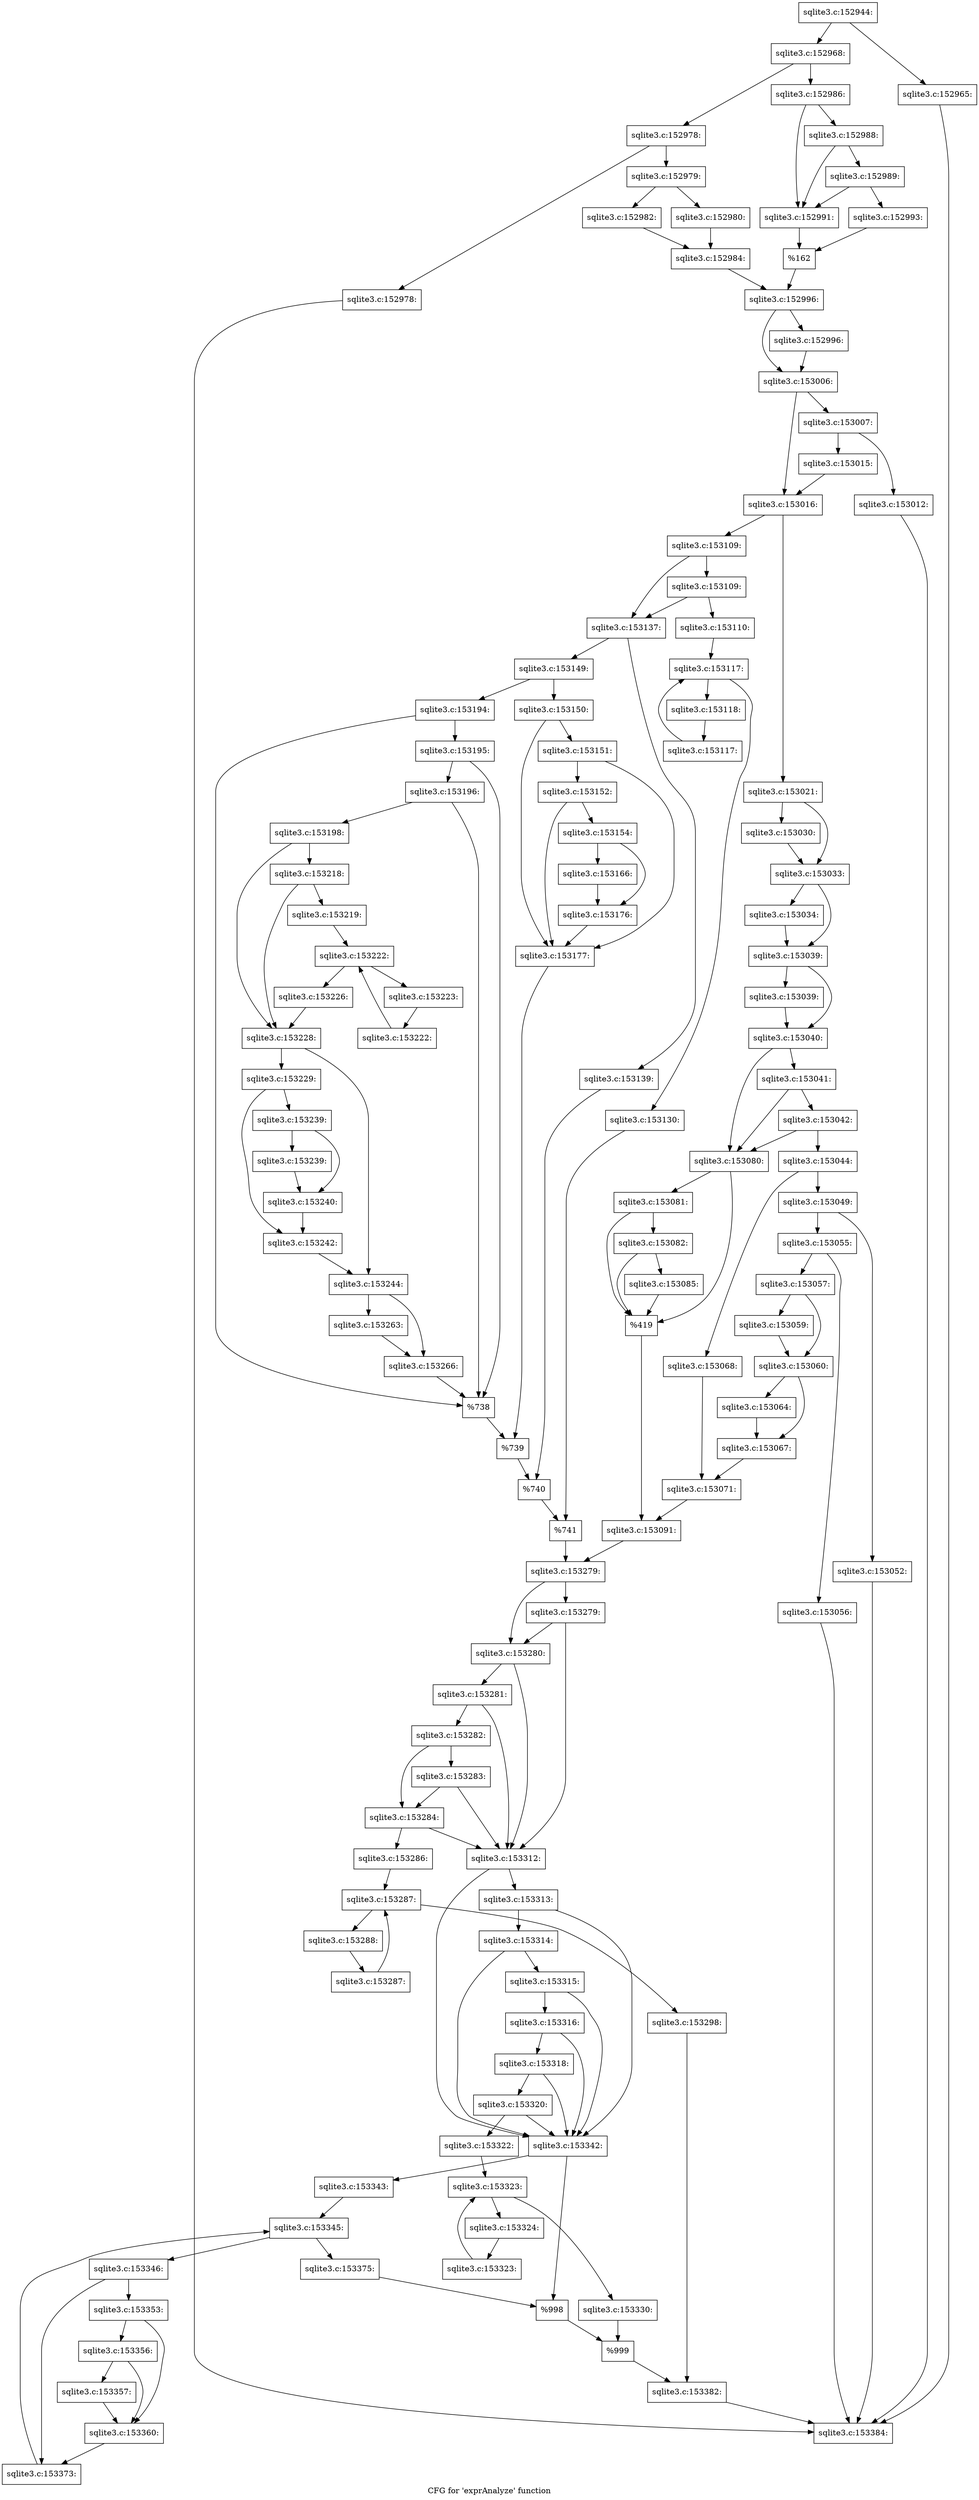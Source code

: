 digraph "CFG for 'exprAnalyze' function" {
	label="CFG for 'exprAnalyze' function";

	Node0x55c0f66469d0 [shape=record,label="{sqlite3.c:152944:}"];
	Node0x55c0f66469d0 -> Node0x55c0f95609b0;
	Node0x55c0f66469d0 -> Node0x55c0f9560a00;
	Node0x55c0f95609b0 [shape=record,label="{sqlite3.c:152965:}"];
	Node0x55c0f95609b0 -> Node0x55c0f955c500;
	Node0x55c0f9560a00 [shape=record,label="{sqlite3.c:152968:}"];
	Node0x55c0f9560a00 -> Node0x55c0f6646c50;
	Node0x55c0f9560a00 -> Node0x55c0f95629e0;
	Node0x55c0f6646c50 [shape=record,label="{sqlite3.c:152978:}"];
	Node0x55c0f6646c50 -> Node0x55c0f9562d40;
	Node0x55c0f6646c50 -> Node0x55c0f9562d90;
	Node0x55c0f9562d40 [shape=record,label="{sqlite3.c:152978:}"];
	Node0x55c0f9562d40 -> Node0x55c0f955c500;
	Node0x55c0f9562d90 [shape=record,label="{sqlite3.c:152979:}"];
	Node0x55c0f9562d90 -> Node0x55c0f95631a0;
	Node0x55c0f9562d90 -> Node0x55c0f9563240;
	Node0x55c0f95631a0 [shape=record,label="{sqlite3.c:152980:}"];
	Node0x55c0f95631a0 -> Node0x55c0f95631f0;
	Node0x55c0f9563240 [shape=record,label="{sqlite3.c:152982:}"];
	Node0x55c0f9563240 -> Node0x55c0f95631f0;
	Node0x55c0f95631f0 [shape=record,label="{sqlite3.c:152984:}"];
	Node0x55c0f95631f0 -> Node0x55c0f9562460;
	Node0x55c0f95629e0 [shape=record,label="{sqlite3.c:152986:}"];
	Node0x55c0f95629e0 -> Node0x55c0f6646ca0;
	Node0x55c0f95629e0 -> Node0x55c0f9565440;
	Node0x55c0f9565440 [shape=record,label="{sqlite3.c:152988:}"];
	Node0x55c0f9565440 -> Node0x55c0f6646ca0;
	Node0x55c0f9565440 -> Node0x55c0f95653c0;
	Node0x55c0f95653c0 [shape=record,label="{sqlite3.c:152989:}"];
	Node0x55c0f95653c0 -> Node0x55c0f6646ca0;
	Node0x55c0f95653c0 -> Node0x55c0f9565370;
	Node0x55c0f6646ca0 [shape=record,label="{sqlite3.c:152991:}"];
	Node0x55c0f6646ca0 -> Node0x55c0f9563d00;
	Node0x55c0f9565370 [shape=record,label="{sqlite3.c:152993:}"];
	Node0x55c0f9565370 -> Node0x55c0f9563d00;
	Node0x55c0f9563d00 [shape=record,label="{%162}"];
	Node0x55c0f9563d00 -> Node0x55c0f9562460;
	Node0x55c0f9562460 [shape=record,label="{sqlite3.c:152996:}"];
	Node0x55c0f9562460 -> Node0x55c0f6646c00;
	Node0x55c0f9562460 -> Node0x55c0f9566800;
	Node0x55c0f6646c00 [shape=record,label="{sqlite3.c:152996:}"];
	Node0x55c0f6646c00 -> Node0x55c0f9566800;
	Node0x55c0f9566800 [shape=record,label="{sqlite3.c:153006:}"];
	Node0x55c0f9566800 -> Node0x55c0f9567620;
	Node0x55c0f9566800 -> Node0x55c0f9567670;
	Node0x55c0f9567620 [shape=record,label="{sqlite3.c:153007:}"];
	Node0x55c0f9567620 -> Node0x55c0f66471c0;
	Node0x55c0f9567620 -> Node0x55c0f6646880;
	Node0x55c0f66471c0 [shape=record,label="{sqlite3.c:153012:}"];
	Node0x55c0f66471c0 -> Node0x55c0f955c500;
	Node0x55c0f6646880 [shape=record,label="{sqlite3.c:153015:}"];
	Node0x55c0f6646880 -> Node0x55c0f9567670;
	Node0x55c0f9567670 [shape=record,label="{sqlite3.c:153016:}"];
	Node0x55c0f9567670 -> Node0x55c0f9569f40;
	Node0x55c0f9567670 -> Node0x55c0f9569fe0;
	Node0x55c0f9569f40 [shape=record,label="{sqlite3.c:153021:}"];
	Node0x55c0f9569f40 -> Node0x55c0f956bde0;
	Node0x55c0f9569f40 -> Node0x55c0f956be30;
	Node0x55c0f956bde0 [shape=record,label="{sqlite3.c:153030:}"];
	Node0x55c0f956bde0 -> Node0x55c0f956be30;
	Node0x55c0f956be30 [shape=record,label="{sqlite3.c:153033:}"];
	Node0x55c0f956be30 -> Node0x55c0f956d1e0;
	Node0x55c0f956be30 -> Node0x55c0f956d230;
	Node0x55c0f956d1e0 [shape=record,label="{sqlite3.c:153034:}"];
	Node0x55c0f956d1e0 -> Node0x55c0f956d230;
	Node0x55c0f956d230 [shape=record,label="{sqlite3.c:153039:}"];
	Node0x55c0f956d230 -> Node0x55c0f6641500;
	Node0x55c0f956d230 -> Node0x55c0f6646920;
	Node0x55c0f6641500 [shape=record,label="{sqlite3.c:153039:}"];
	Node0x55c0f6641500 -> Node0x55c0f6646920;
	Node0x55c0f6646920 [shape=record,label="{sqlite3.c:153040:}"];
	Node0x55c0f6646920 -> Node0x55c0f956f5c0;
	Node0x55c0f6646920 -> Node0x55c0f956f4f0;
	Node0x55c0f956f5c0 [shape=record,label="{sqlite3.c:153041:}"];
	Node0x55c0f956f5c0 -> Node0x55c0f956f540;
	Node0x55c0f956f5c0 -> Node0x55c0f956f4f0;
	Node0x55c0f956f540 [shape=record,label="{sqlite3.c:153042:}"];
	Node0x55c0f956f540 -> Node0x55c0f956f4f0;
	Node0x55c0f956f540 -> Node0x55c0f956da30;
	Node0x55c0f956da30 [shape=record,label="{sqlite3.c:153044:}"];
	Node0x55c0f956da30 -> Node0x55c0f9570cd0;
	Node0x55c0f956da30 -> Node0x55c0f9570d70;
	Node0x55c0f9570cd0 [shape=record,label="{sqlite3.c:153049:}"];
	Node0x55c0f9570cd0 -> Node0x55c0f95718d0;
	Node0x55c0f9570cd0 -> Node0x55c0f9571920;
	Node0x55c0f95718d0 [shape=record,label="{sqlite3.c:153052:}"];
	Node0x55c0f95718d0 -> Node0x55c0f955c500;
	Node0x55c0f9571920 [shape=record,label="{sqlite3.c:153055:}"];
	Node0x55c0f9571920 -> Node0x55c0f95724f0;
	Node0x55c0f9571920 -> Node0x55c0f9572540;
	Node0x55c0f95724f0 [shape=record,label="{sqlite3.c:153056:}"];
	Node0x55c0f95724f0 -> Node0x55c0f955c500;
	Node0x55c0f9572540 [shape=record,label="{sqlite3.c:153057:}"];
	Node0x55c0f9572540 -> Node0x55c0f66466f0;
	Node0x55c0f9572540 -> Node0x55c0f95734e0;
	Node0x55c0f66466f0 [shape=record,label="{sqlite3.c:153059:}"];
	Node0x55c0f66466f0 -> Node0x55c0f95734e0;
	Node0x55c0f95734e0 [shape=record,label="{sqlite3.c:153060:}"];
	Node0x55c0f95734e0 -> Node0x55c0f9574340;
	Node0x55c0f95734e0 -> Node0x55c0f9574390;
	Node0x55c0f9574340 [shape=record,label="{sqlite3.c:153064:}"];
	Node0x55c0f9574340 -> Node0x55c0f9574390;
	Node0x55c0f9574390 [shape=record,label="{sqlite3.c:153067:}"];
	Node0x55c0f9574390 -> Node0x55c0f9570d20;
	Node0x55c0f9570d70 [shape=record,label="{sqlite3.c:153068:}"];
	Node0x55c0f9570d70 -> Node0x55c0f9570d20;
	Node0x55c0f9570d20 [shape=record,label="{sqlite3.c:153071:}"];
	Node0x55c0f9570d20 -> Node0x55c0f956f4a0;
	Node0x55c0f956f4f0 [shape=record,label="{sqlite3.c:153080:}"];
	Node0x55c0f956f4f0 -> Node0x55c0f95779a0;
	Node0x55c0f956f4f0 -> Node0x55c0f6646830;
	Node0x55c0f95779a0 [shape=record,label="{sqlite3.c:153081:}"];
	Node0x55c0f95779a0 -> Node0x55c0f6646830;
	Node0x55c0f95779a0 -> Node0x55c0f9574aa0;
	Node0x55c0f9574aa0 [shape=record,label="{sqlite3.c:153082:}"];
	Node0x55c0f9574aa0 -> Node0x55c0f66414b0;
	Node0x55c0f9574aa0 -> Node0x55c0f6646830;
	Node0x55c0f66414b0 [shape=record,label="{sqlite3.c:153085:}"];
	Node0x55c0f66414b0 -> Node0x55c0f6646830;
	Node0x55c0f6646830 [shape=record,label="{%419}"];
	Node0x55c0f6646830 -> Node0x55c0f956f4a0;
	Node0x55c0f956f4a0 [shape=record,label="{sqlite3.c:153091:}"];
	Node0x55c0f956f4a0 -> Node0x55c0f9569f90;
	Node0x55c0f9569fe0 [shape=record,label="{sqlite3.c:153109:}"];
	Node0x55c0f9569fe0 -> Node0x55c0f9579570;
	Node0x55c0f9569fe0 -> Node0x55c0f9579520;
	Node0x55c0f9579570 [shape=record,label="{sqlite3.c:153109:}"];
	Node0x55c0f9579570 -> Node0x55c0f9579480;
	Node0x55c0f9579570 -> Node0x55c0f9579520;
	Node0x55c0f9579480 [shape=record,label="{sqlite3.c:153110:}"];
	Node0x55c0f9579480 -> Node0x55c0f957aca0;
	Node0x55c0f957aca0 [shape=record,label="{sqlite3.c:153117:}"];
	Node0x55c0f957aca0 -> Node0x55c0f957aec0;
	Node0x55c0f957aca0 -> Node0x55c0f957aaf0;
	Node0x55c0f957aec0 [shape=record,label="{sqlite3.c:153118:}"];
	Node0x55c0f957aec0 -> Node0x55c0f957ae30;
	Node0x55c0f957ae30 [shape=record,label="{sqlite3.c:153117:}"];
	Node0x55c0f957ae30 -> Node0x55c0f957aca0;
	Node0x55c0f957aaf0 [shape=record,label="{sqlite3.c:153130:}"];
	Node0x55c0f957aaf0 -> Node0x55c0f95794d0;
	Node0x55c0f9579520 [shape=record,label="{sqlite3.c:153137:}"];
	Node0x55c0f9579520 -> Node0x55c0f66466a0;
	Node0x55c0f9579520 -> Node0x55c0f957dfb0;
	Node0x55c0f66466a0 [shape=record,label="{sqlite3.c:153139:}"];
	Node0x55c0f66466a0 -> Node0x55c0f957cf10;
	Node0x55c0f957dfb0 [shape=record,label="{sqlite3.c:153149:}"];
	Node0x55c0f957dfb0 -> Node0x55c0f66467e0;
	Node0x55c0f957dfb0 -> Node0x55c0f957f120;
	Node0x55c0f66467e0 [shape=record,label="{sqlite3.c:153150:}"];
	Node0x55c0f66467e0 -> Node0x55c0f957f660;
	Node0x55c0f66467e0 -> Node0x55c0f957f590;
	Node0x55c0f957f660 [shape=record,label="{sqlite3.c:153151:}"];
	Node0x55c0f957f660 -> Node0x55c0f957f5e0;
	Node0x55c0f957f660 -> Node0x55c0f957f590;
	Node0x55c0f957f5e0 [shape=record,label="{sqlite3.c:153152:}"];
	Node0x55c0f957f5e0 -> Node0x55c0f957f590;
	Node0x55c0f957f5e0 -> Node0x55c0f957f540;
	Node0x55c0f957f540 [shape=record,label="{sqlite3.c:153154:}"];
	Node0x55c0f957f540 -> Node0x55c0f9581fe0;
	Node0x55c0f957f540 -> Node0x55c0f9582030;
	Node0x55c0f9581fe0 [shape=record,label="{sqlite3.c:153166:}"];
	Node0x55c0f9581fe0 -> Node0x55c0f9582030;
	Node0x55c0f9582030 [shape=record,label="{sqlite3.c:153176:}"];
	Node0x55c0f9582030 -> Node0x55c0f957f590;
	Node0x55c0f957f590 [shape=record,label="{sqlite3.c:153177:}"];
	Node0x55c0f957f590 -> Node0x55c0f957eb70;
	Node0x55c0f957f120 [shape=record,label="{sqlite3.c:153194:}"];
	Node0x55c0f957f120 -> Node0x55c0f9584c10;
	Node0x55c0f957f120 -> Node0x55c0f9584b40;
	Node0x55c0f9584c10 [shape=record,label="{sqlite3.c:153195:}"];
	Node0x55c0f9584c10 -> Node0x55c0f9584b90;
	Node0x55c0f9584c10 -> Node0x55c0f9584b40;
	Node0x55c0f9584b90 [shape=record,label="{sqlite3.c:153196:}"];
	Node0x55c0f9584b90 -> Node0x55c0f9584af0;
	Node0x55c0f9584b90 -> Node0x55c0f9584b40;
	Node0x55c0f9584af0 [shape=record,label="{sqlite3.c:153198:}"];
	Node0x55c0f9584af0 -> Node0x55c0f9587f60;
	Node0x55c0f9584af0 -> Node0x55c0f9587f10;
	Node0x55c0f9587f60 [shape=record,label="{sqlite3.c:153218:}"];
	Node0x55c0f9587f60 -> Node0x55c0f9587f10;
	Node0x55c0f9587f60 -> Node0x55c0f9587ec0;
	Node0x55c0f9587ec0 [shape=record,label="{sqlite3.c:153219:}"];
	Node0x55c0f9587ec0 -> Node0x55c0f95892f0;
	Node0x55c0f95892f0 [shape=record,label="{sqlite3.c:153222:}"];
	Node0x55c0f95892f0 -> Node0x55c0f9589510;
	Node0x55c0f95892f0 -> Node0x55c0f9589140;
	Node0x55c0f9589510 [shape=record,label="{sqlite3.c:153223:}"];
	Node0x55c0f9589510 -> Node0x55c0f9589480;
	Node0x55c0f9589480 [shape=record,label="{sqlite3.c:153222:}"];
	Node0x55c0f9589480 -> Node0x55c0f95892f0;
	Node0x55c0f9589140 [shape=record,label="{sqlite3.c:153226:}"];
	Node0x55c0f9589140 -> Node0x55c0f9587f10;
	Node0x55c0f9587f10 [shape=record,label="{sqlite3.c:153228:}"];
	Node0x55c0f9587f10 -> Node0x55c0f958b4f0;
	Node0x55c0f9587f10 -> Node0x55c0f958b4a0;
	Node0x55c0f958b4a0 [shape=record,label="{sqlite3.c:153229:}"];
	Node0x55c0f958b4a0 -> Node0x55c0f958d0d0;
	Node0x55c0f958b4a0 -> Node0x55c0f958d120;
	Node0x55c0f958d0d0 [shape=record,label="{sqlite3.c:153239:}"];
	Node0x55c0f958d0d0 -> Node0x55c0f958d460;
	Node0x55c0f958d0d0 -> Node0x55c0f958d4b0;
	Node0x55c0f958d460 [shape=record,label="{sqlite3.c:153239:}"];
	Node0x55c0f958d460 -> Node0x55c0f958d4b0;
	Node0x55c0f958d4b0 [shape=record,label="{sqlite3.c:153240:}"];
	Node0x55c0f958d4b0 -> Node0x55c0f958d120;
	Node0x55c0f958d120 [shape=record,label="{sqlite3.c:153242:}"];
	Node0x55c0f958d120 -> Node0x55c0f958b4f0;
	Node0x55c0f958b4f0 [shape=record,label="{sqlite3.c:153244:}"];
	Node0x55c0f958b4f0 -> Node0x55c0f9591200;
	Node0x55c0f958b4f0 -> Node0x55c0f9591250;
	Node0x55c0f9591200 [shape=record,label="{sqlite3.c:153263:}"];
	Node0x55c0f9591200 -> Node0x55c0f9591250;
	Node0x55c0f9591250 [shape=record,label="{sqlite3.c:153266:}"];
	Node0x55c0f9591250 -> Node0x55c0f9584b40;
	Node0x55c0f9584b40 [shape=record,label="{%738}"];
	Node0x55c0f9584b40 -> Node0x55c0f957eb70;
	Node0x55c0f957eb70 [shape=record,label="{%739}"];
	Node0x55c0f957eb70 -> Node0x55c0f957cf10;
	Node0x55c0f957cf10 [shape=record,label="{%740}"];
	Node0x55c0f957cf10 -> Node0x55c0f95794d0;
	Node0x55c0f95794d0 [shape=record,label="{%741}"];
	Node0x55c0f95794d0 -> Node0x55c0f9569f90;
	Node0x55c0f9569f90 [shape=record,label="{sqlite3.c:153279:}"];
	Node0x55c0f9569f90 -> Node0x55c0f9592290;
	Node0x55c0f9569f90 -> Node0x55c0f9592310;
	Node0x55c0f9592310 [shape=record,label="{sqlite3.c:153279:}"];
	Node0x55c0f9592310 -> Node0x55c0f9592290;
	Node0x55c0f9592310 -> Node0x55c0f95920c0;
	Node0x55c0f9592290 [shape=record,label="{sqlite3.c:153280:}"];
	Node0x55c0f9592290 -> Node0x55c0f9592210;
	Node0x55c0f9592290 -> Node0x55c0f95920c0;
	Node0x55c0f9592210 [shape=record,label="{sqlite3.c:153281:}"];
	Node0x55c0f9592210 -> Node0x55c0f9592190;
	Node0x55c0f9592210 -> Node0x55c0f95920c0;
	Node0x55c0f9592190 [shape=record,label="{sqlite3.c:153282:}"];
	Node0x55c0f9592190 -> Node0x55c0f9592110;
	Node0x55c0f9592190 -> Node0x55c0f9593690;
	Node0x55c0f9593690 [shape=record,label="{sqlite3.c:153283:}"];
	Node0x55c0f9593690 -> Node0x55c0f9592110;
	Node0x55c0f9593690 -> Node0x55c0f95920c0;
	Node0x55c0f9592110 [shape=record,label="{sqlite3.c:153284:}"];
	Node0x55c0f9592110 -> Node0x55c0f9592020;
	Node0x55c0f9592110 -> Node0x55c0f95920c0;
	Node0x55c0f9592020 [shape=record,label="{sqlite3.c:153286:}"];
	Node0x55c0f9592020 -> Node0x55c0f9594c30;
	Node0x55c0f9594c30 [shape=record,label="{sqlite3.c:153287:}"];
	Node0x55c0f9594c30 -> Node0x55c0f9594e50;
	Node0x55c0f9594c30 -> Node0x55c0f9594a80;
	Node0x55c0f9594e50 [shape=record,label="{sqlite3.c:153288:}"];
	Node0x55c0f9594e50 -> Node0x55c0f9594dc0;
	Node0x55c0f9594dc0 [shape=record,label="{sqlite3.c:153287:}"];
	Node0x55c0f9594dc0 -> Node0x55c0f9594c30;
	Node0x55c0f9594a80 [shape=record,label="{sqlite3.c:153298:}"];
	Node0x55c0f9594a80 -> Node0x55c0f9592070;
	Node0x55c0f95920c0 [shape=record,label="{sqlite3.c:153312:}"];
	Node0x55c0f95920c0 -> Node0x55c0f9598e70;
	Node0x55c0f95920c0 -> Node0x55c0f9598ba0;
	Node0x55c0f9598e70 [shape=record,label="{sqlite3.c:153313:}"];
	Node0x55c0f9598e70 -> Node0x55c0f9598df0;
	Node0x55c0f9598e70 -> Node0x55c0f9598ba0;
	Node0x55c0f9598df0 [shape=record,label="{sqlite3.c:153314:}"];
	Node0x55c0f9598df0 -> Node0x55c0f9598d70;
	Node0x55c0f9598df0 -> Node0x55c0f9598ba0;
	Node0x55c0f9598d70 [shape=record,label="{sqlite3.c:153315:}"];
	Node0x55c0f9598d70 -> Node0x55c0f9598cf0;
	Node0x55c0f9598d70 -> Node0x55c0f9598ba0;
	Node0x55c0f9598cf0 [shape=record,label="{sqlite3.c:153316:}"];
	Node0x55c0f9598cf0 -> Node0x55c0f9598c70;
	Node0x55c0f9598cf0 -> Node0x55c0f9598ba0;
	Node0x55c0f9598c70 [shape=record,label="{sqlite3.c:153318:}"];
	Node0x55c0f9598c70 -> Node0x55c0f9598bf0;
	Node0x55c0f9598c70 -> Node0x55c0f9598ba0;
	Node0x55c0f9598bf0 [shape=record,label="{sqlite3.c:153320:}"];
	Node0x55c0f9598bf0 -> Node0x55c0f9596230;
	Node0x55c0f9598bf0 -> Node0x55c0f9598ba0;
	Node0x55c0f9596230 [shape=record,label="{sqlite3.c:153322:}"];
	Node0x55c0f9596230 -> Node0x55c0f959b5d0;
	Node0x55c0f959b5d0 [shape=record,label="{sqlite3.c:153323:}"];
	Node0x55c0f959b5d0 -> Node0x55c0f959b7f0;
	Node0x55c0f959b5d0 -> Node0x55c0f959b420;
	Node0x55c0f959b7f0 [shape=record,label="{sqlite3.c:153324:}"];
	Node0x55c0f959b7f0 -> Node0x55c0f959b760;
	Node0x55c0f959b760 [shape=record,label="{sqlite3.c:153323:}"];
	Node0x55c0f959b760 -> Node0x55c0f959b5d0;
	Node0x55c0f959b420 [shape=record,label="{sqlite3.c:153330:}"];
	Node0x55c0f959b420 -> Node0x55c0f9598b50;
	Node0x55c0f9598ba0 [shape=record,label="{sqlite3.c:153342:}"];
	Node0x55c0f9598ba0 -> Node0x55c0f959d780;
	Node0x55c0f9598ba0 -> Node0x55c0f959d7d0;
	Node0x55c0f959d780 [shape=record,label="{sqlite3.c:153343:}"];
	Node0x55c0f959d780 -> Node0x55c0f6646650;
	Node0x55c0f6646650 [shape=record,label="{sqlite3.c:153345:}"];
	Node0x55c0f6646650 -> Node0x55c0f959f380;
	Node0x55c0f6646650 -> Node0x55c0f959ee70;
	Node0x55c0f959f380 [shape=record,label="{sqlite3.c:153346:}"];
	Node0x55c0f959f380 -> Node0x55c0f95a03e0;
	Node0x55c0f959f380 -> Node0x55c0f95a0430;
	Node0x55c0f95a03e0 [shape=record,label="{sqlite3.c:153353:}"];
	Node0x55c0f95a03e0 -> Node0x55c0f95a1290;
	Node0x55c0f95a03e0 -> Node0x55c0f95a1240;
	Node0x55c0f95a1290 [shape=record,label="{sqlite3.c:153356:}"];
	Node0x55c0f95a1290 -> Node0x55c0f95a11f0;
	Node0x55c0f95a1290 -> Node0x55c0f95a1240;
	Node0x55c0f95a11f0 [shape=record,label="{sqlite3.c:153357:}"];
	Node0x55c0f95a11f0 -> Node0x55c0f95a1240;
	Node0x55c0f95a1240 [shape=record,label="{sqlite3.c:153360:}"];
	Node0x55c0f95a1240 -> Node0x55c0f95a0430;
	Node0x55c0f95a0430 [shape=record,label="{sqlite3.c:153373:}"];
	Node0x55c0f95a0430 -> Node0x55c0f6646650;
	Node0x55c0f959ee70 [shape=record,label="{sqlite3.c:153375:}"];
	Node0x55c0f959ee70 -> Node0x55c0f959d7d0;
	Node0x55c0f959d7d0 [shape=record,label="{%998}"];
	Node0x55c0f959d7d0 -> Node0x55c0f9598b50;
	Node0x55c0f9598b50 [shape=record,label="{%999}"];
	Node0x55c0f9598b50 -> Node0x55c0f9592070;
	Node0x55c0f9592070 [shape=record,label="{sqlite3.c:153382:}"];
	Node0x55c0f9592070 -> Node0x55c0f955c500;
	Node0x55c0f955c500 [shape=record,label="{sqlite3.c:153384:}"];
}
